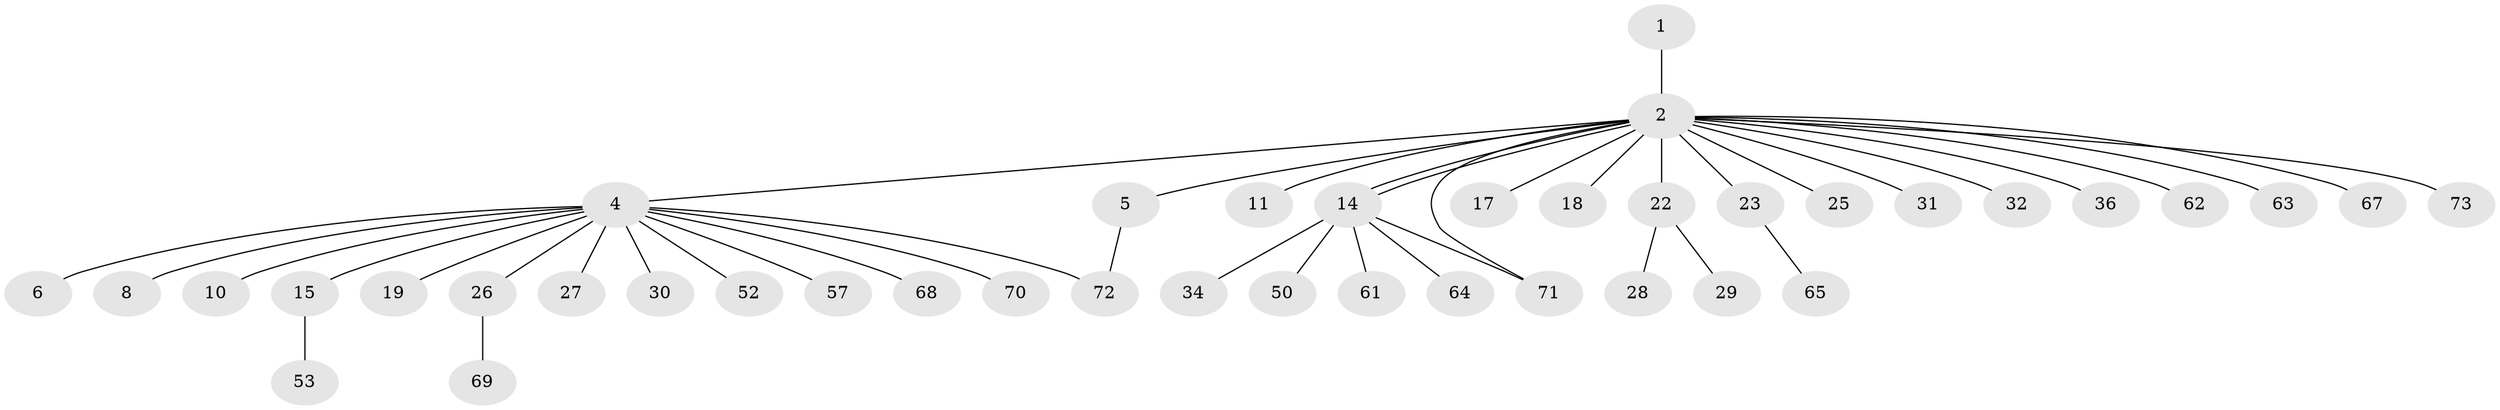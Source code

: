 // original degree distribution, {1: 0.6463414634146342, 16: 0.012195121951219513, 4: 0.012195121951219513, 14: 0.012195121951219513, 3: 0.06097560975609756, 2: 0.18292682926829268, 6: 0.012195121951219513, 5: 0.036585365853658534, 12: 0.012195121951219513, 7: 0.012195121951219513}
// Generated by graph-tools (version 1.1) at 2025/14/03/09/25 04:14:35]
// undirected, 41 vertices, 43 edges
graph export_dot {
graph [start="1"]
  node [color=gray90,style=filled];
  1;
  2 [super="+3+9"];
  4 [super="+20+46+42+24+54+12+7"];
  5 [super="+38"];
  6 [super="+33"];
  8 [super="+37"];
  10 [super="+16"];
  11;
  14 [super="+58+48+47+41+79+44"];
  15 [super="+76+77+81+51"];
  17;
  18;
  19;
  22;
  23;
  25;
  26 [super="+82+75+49"];
  27;
  28;
  29;
  30;
  31;
  32;
  34;
  36;
  50 [super="+55"];
  52;
  53;
  57;
  61;
  62;
  63;
  64;
  65;
  67;
  68;
  69;
  70;
  71;
  72;
  73;
  1 -- 2;
  2 -- 11;
  2 -- 14;
  2 -- 14;
  2 -- 17;
  2 -- 18;
  2 -- 22;
  2 -- 23;
  2 -- 31;
  2 -- 36;
  2 -- 62;
  2 -- 67;
  2 -- 71;
  2 -- 73;
  2 -- 25;
  2 -- 4 [weight=2];
  2 -- 5;
  2 -- 32;
  2 -- 63;
  4 -- 6;
  4 -- 10;
  4 -- 15 [weight=2];
  4 -- 19;
  4 -- 68;
  4 -- 70;
  4 -- 30;
  4 -- 52;
  4 -- 26;
  4 -- 27;
  4 -- 8;
  4 -- 57;
  4 -- 72;
  5 -- 72;
  14 -- 34;
  14 -- 50;
  14 -- 61;
  14 -- 64;
  14 -- 71;
  15 -- 53;
  22 -- 28;
  22 -- 29;
  23 -- 65;
  26 -- 69;
}
